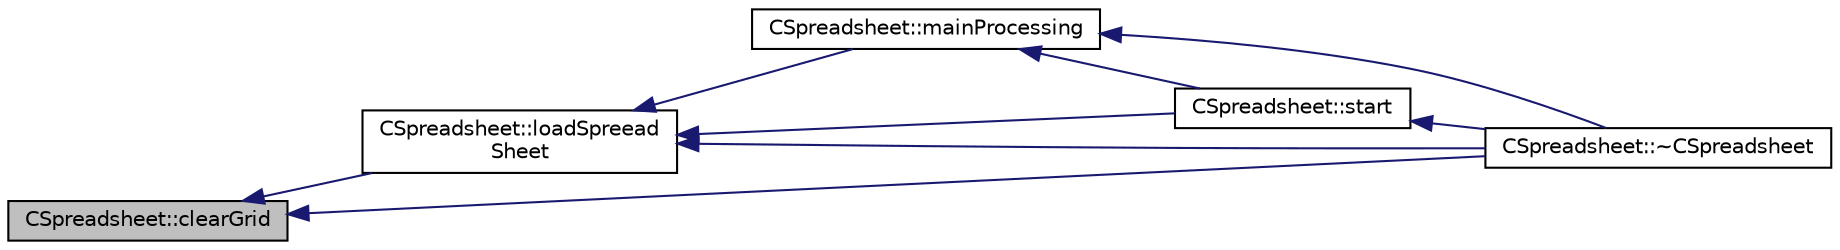 digraph "CSpreadsheet::clearGrid"
{
  edge [fontname="Helvetica",fontsize="10",labelfontname="Helvetica",labelfontsize="10"];
  node [fontname="Helvetica",fontsize="10",shape=record];
  rankdir="LR";
  Node1 [label="CSpreadsheet::clearGrid",height=0.2,width=0.4,color="black", fillcolor="grey75", style="filled", fontcolor="black"];
  Node1 -> Node2 [dir="back",color="midnightblue",fontsize="10",style="solid",fontname="Helvetica"];
  Node2 [label="CSpreadsheet::loadSpreead\lSheet",height=0.2,width=0.4,color="black", fillcolor="white", style="filled",URL="$classCSpreadsheet.html#a385ce38d0824531ec6d52bb8043cf557"];
  Node2 -> Node3 [dir="back",color="midnightblue",fontsize="10",style="solid",fontname="Helvetica"];
  Node3 [label="CSpreadsheet::start",height=0.2,width=0.4,color="black", fillcolor="white", style="filled",URL="$classCSpreadsheet.html#a118b123495313438538adb15d57b33b8"];
  Node3 -> Node4 [dir="back",color="midnightblue",fontsize="10",style="solid",fontname="Helvetica"];
  Node4 [label="CSpreadsheet::~CSpreadsheet",height=0.2,width=0.4,color="black", fillcolor="white", style="filled",URL="$classCSpreadsheet.html#a698d41be2894a7a927db7ad653ead527"];
  Node2 -> Node5 [dir="back",color="midnightblue",fontsize="10",style="solid",fontname="Helvetica"];
  Node5 [label="CSpreadsheet::mainProcessing",height=0.2,width=0.4,color="black", fillcolor="white", style="filled",URL="$classCSpreadsheet.html#a96295c930d6a4a40c721f3d5eda1ad8d"];
  Node5 -> Node3 [dir="back",color="midnightblue",fontsize="10",style="solid",fontname="Helvetica"];
  Node5 -> Node4 [dir="back",color="midnightblue",fontsize="10",style="solid",fontname="Helvetica"];
  Node2 -> Node4 [dir="back",color="midnightblue",fontsize="10",style="solid",fontname="Helvetica"];
  Node1 -> Node4 [dir="back",color="midnightblue",fontsize="10",style="solid",fontname="Helvetica"];
}
